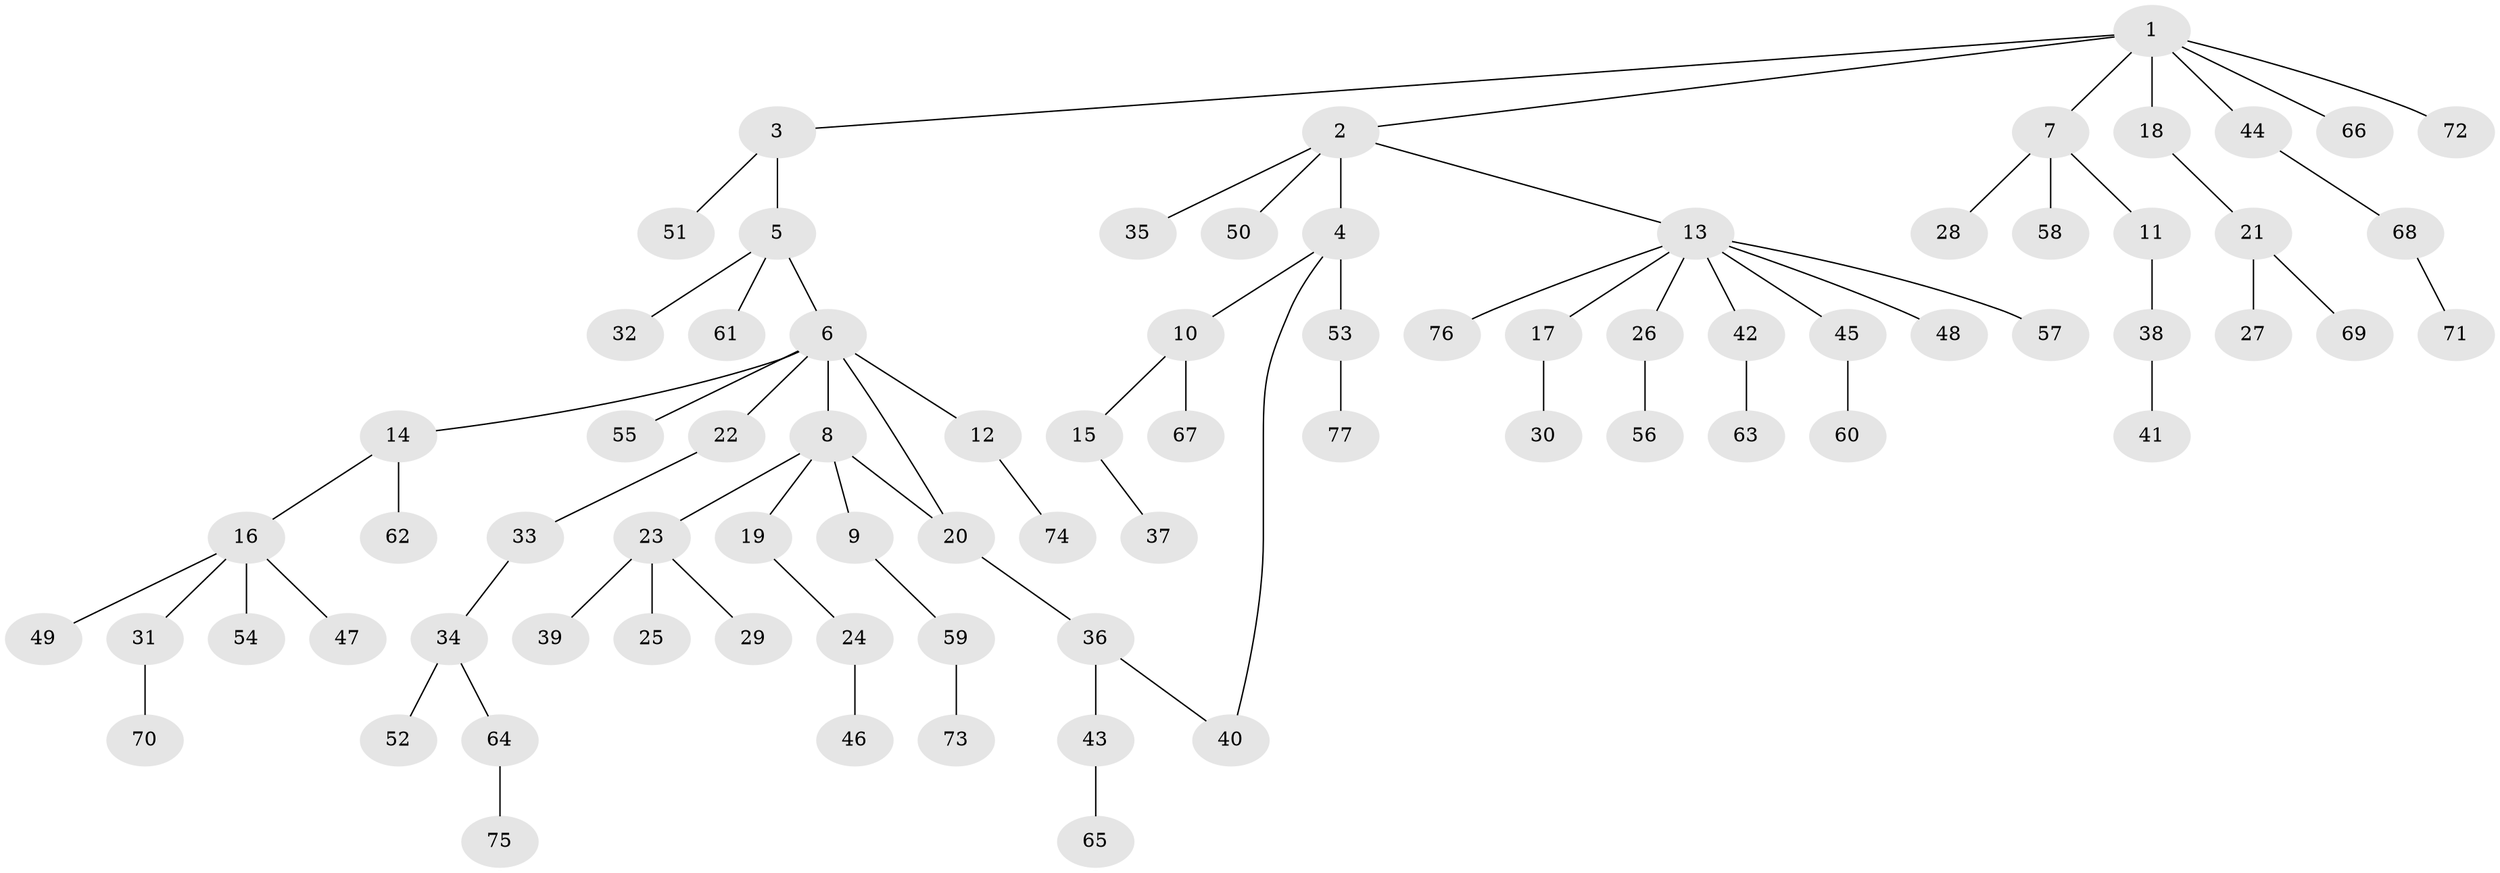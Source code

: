 // Generated by graph-tools (version 1.1) at 2025/41/03/09/25 04:41:50]
// undirected, 77 vertices, 78 edges
graph export_dot {
graph [start="1"]
  node [color=gray90,style=filled];
  1;
  2;
  3;
  4;
  5;
  6;
  7;
  8;
  9;
  10;
  11;
  12;
  13;
  14;
  15;
  16;
  17;
  18;
  19;
  20;
  21;
  22;
  23;
  24;
  25;
  26;
  27;
  28;
  29;
  30;
  31;
  32;
  33;
  34;
  35;
  36;
  37;
  38;
  39;
  40;
  41;
  42;
  43;
  44;
  45;
  46;
  47;
  48;
  49;
  50;
  51;
  52;
  53;
  54;
  55;
  56;
  57;
  58;
  59;
  60;
  61;
  62;
  63;
  64;
  65;
  66;
  67;
  68;
  69;
  70;
  71;
  72;
  73;
  74;
  75;
  76;
  77;
  1 -- 2;
  1 -- 3;
  1 -- 7;
  1 -- 18;
  1 -- 44;
  1 -- 66;
  1 -- 72;
  2 -- 4;
  2 -- 13;
  2 -- 35;
  2 -- 50;
  3 -- 5;
  3 -- 51;
  4 -- 10;
  4 -- 53;
  4 -- 40;
  5 -- 6;
  5 -- 32;
  5 -- 61;
  6 -- 8;
  6 -- 12;
  6 -- 14;
  6 -- 22;
  6 -- 55;
  6 -- 20;
  7 -- 11;
  7 -- 28;
  7 -- 58;
  8 -- 9;
  8 -- 19;
  8 -- 20;
  8 -- 23;
  9 -- 59;
  10 -- 15;
  10 -- 67;
  11 -- 38;
  12 -- 74;
  13 -- 17;
  13 -- 26;
  13 -- 42;
  13 -- 45;
  13 -- 48;
  13 -- 57;
  13 -- 76;
  14 -- 16;
  14 -- 62;
  15 -- 37;
  16 -- 31;
  16 -- 47;
  16 -- 49;
  16 -- 54;
  17 -- 30;
  18 -- 21;
  19 -- 24;
  20 -- 36;
  21 -- 27;
  21 -- 69;
  22 -- 33;
  23 -- 25;
  23 -- 29;
  23 -- 39;
  24 -- 46;
  26 -- 56;
  31 -- 70;
  33 -- 34;
  34 -- 52;
  34 -- 64;
  36 -- 40;
  36 -- 43;
  38 -- 41;
  42 -- 63;
  43 -- 65;
  44 -- 68;
  45 -- 60;
  53 -- 77;
  59 -- 73;
  64 -- 75;
  68 -- 71;
}
